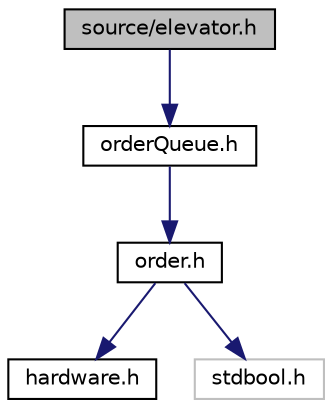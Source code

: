 digraph "source/elevator.h"
{
  edge [fontname="Helvetica",fontsize="10",labelfontname="Helvetica",labelfontsize="10"];
  node [fontname="Helvetica",fontsize="10",shape=record];
  Node0 [label="source/elevator.h",height=0.2,width=0.4,color="black", fillcolor="grey75", style="filled", fontcolor="black"];
  Node0 -> Node1 [color="midnightblue",fontsize="10",style="solid",fontname="Helvetica"];
  Node1 [label="orderQueue.h",height=0.2,width=0.4,color="black", fillcolor="white", style="filled",URL="$orderQueue_8h.html",tooltip="Order queue functionality. "];
  Node1 -> Node2 [color="midnightblue",fontsize="10",style="solid",fontname="Helvetica"];
  Node2 [label="order.h",height=0.2,width=0.4,color="black", fillcolor="white", style="filled",URL="$order_8h.html",tooltip="Order queue functionality. "];
  Node2 -> Node3 [color="midnightblue",fontsize="10",style="solid",fontname="Helvetica"];
  Node3 [label="hardware.h",height=0.2,width=0.4,color="black", fillcolor="white", style="filled",URL="$hardware_8h.html",tooltip="Driver for the elevator hardware. "];
  Node2 -> Node4 [color="midnightblue",fontsize="10",style="solid",fontname="Helvetica"];
  Node4 [label="stdbool.h",height=0.2,width=0.4,color="grey75", fillcolor="white", style="filled"];
}
